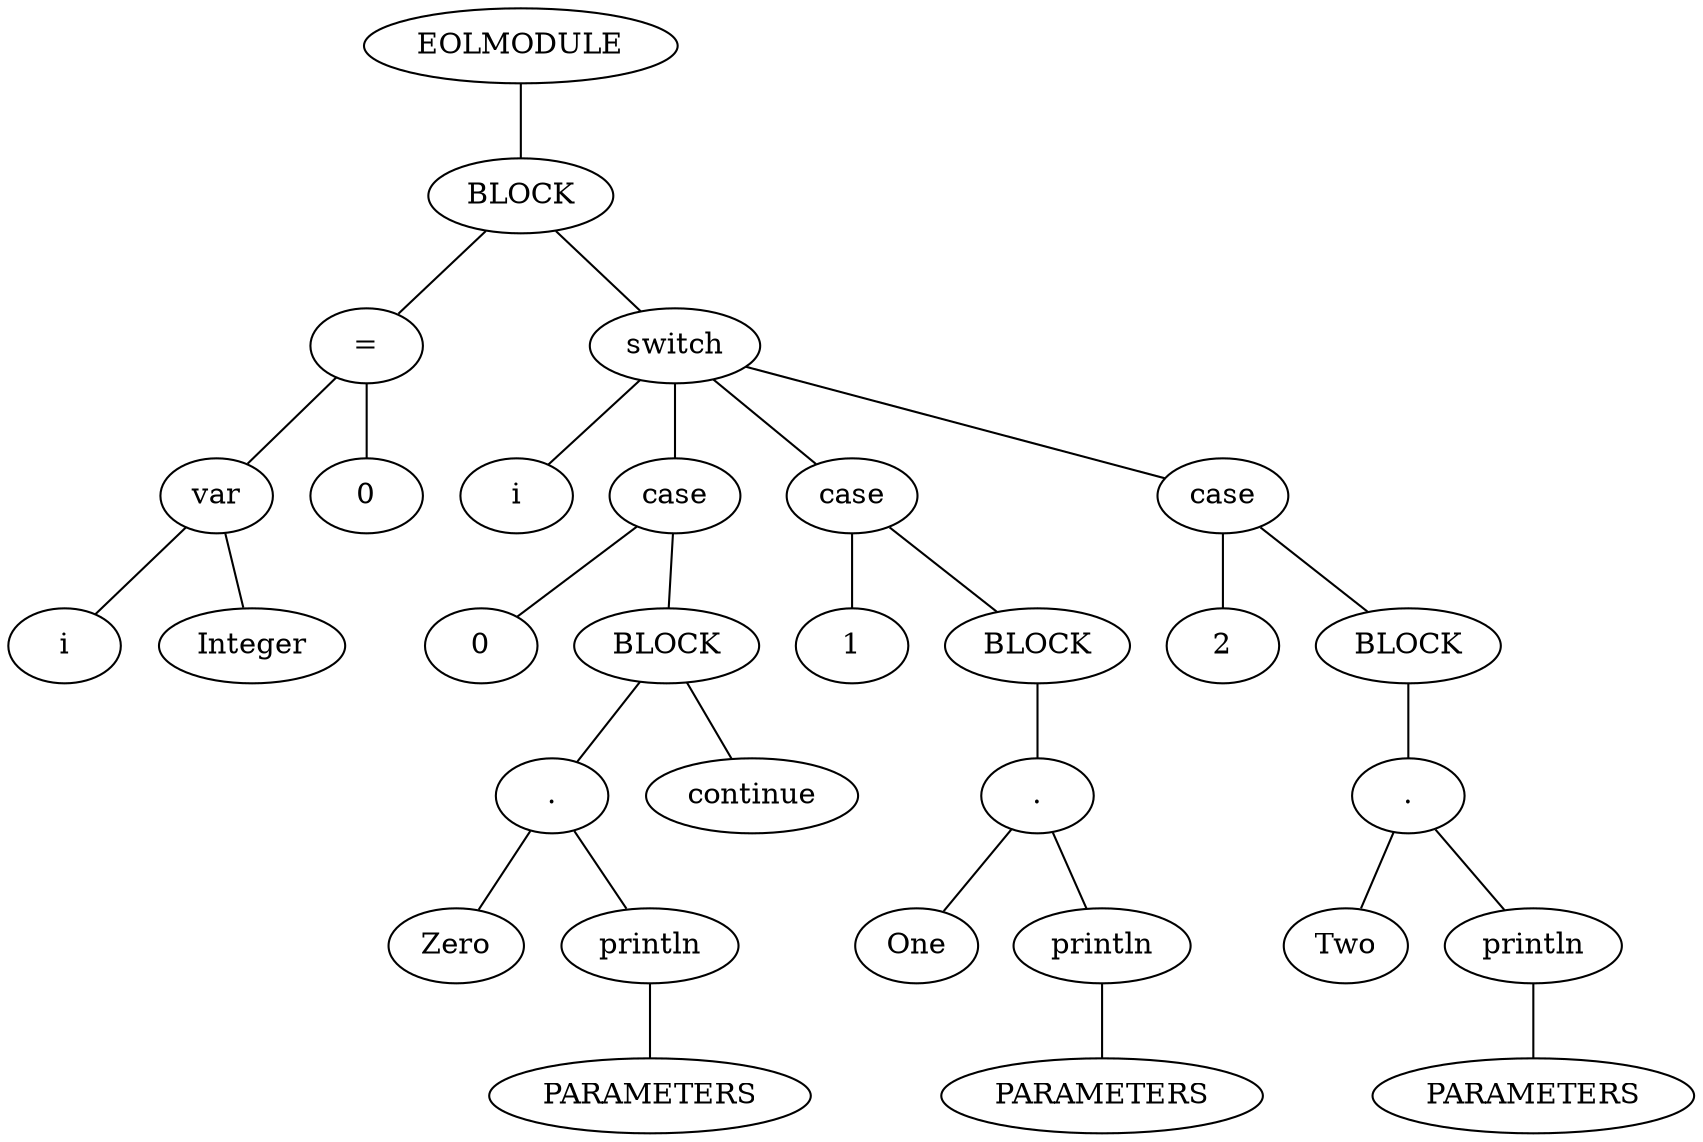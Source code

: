 graph AST {
0 [label="EOLMODULE",color=black,fontcolor=black,style=filled,fillcolor=white]
1 [label="BLOCK",color=black,fontcolor=black,style=filled,fillcolor=white]
0 -- 1
1 [label="BLOCK",color=black,fontcolor=black,style=filled,fillcolor=white]
2 [label="=",color=black,fontcolor=black,style=filled,fillcolor=white]
1 -- 2
2 [label="=",color=black,fontcolor=black,style=filled,fillcolor=white]
3 [label="var",color=black,fontcolor=black,style=filled,fillcolor=white]
2 -- 3
3 [label="var",color=black,fontcolor=black,style=filled,fillcolor=white]
4 [label="i",color=black,fontcolor=black,style=filled,fillcolor=white]
3 -- 4
4 [label="i",color=black,fontcolor=black,style=filled,fillcolor=white]
5 [label="Integer",color=black,fontcolor=black,style=filled,fillcolor=white]
3 -- 5
5 [label="Integer",color=black,fontcolor=black,style=filled,fillcolor=white]
6 [label="0",color=black,fontcolor=black,style=filled,fillcolor=white]
2 -- 6
6 [label="0",color=black,fontcolor=black,style=filled,fillcolor=white]
7 [label="switch",color=black,fontcolor=black,style=filled,fillcolor=white]
1 -- 7
7 [label="switch",color=black,fontcolor=black,style=filled,fillcolor=white]
8 [label="i",color=black,fontcolor=black,style=filled,fillcolor=white]
7 -- 8
8 [label="i",color=black,fontcolor=black,style=filled,fillcolor=white]
9 [label="case",color=black,fontcolor=black,style=filled,fillcolor=white]
7 -- 9
9 [label="case",color=black,fontcolor=black,style=filled,fillcolor=white]
10 [label="0",color=black,fontcolor=black,style=filled,fillcolor=white]
9 -- 10
10 [label="0",color=black,fontcolor=black,style=filled,fillcolor=white]
11 [label="BLOCK",color=black,fontcolor=black,style=filled,fillcolor=white]
9 -- 11
11 [label="BLOCK",color=black,fontcolor=black,style=filled,fillcolor=white]
12 [label=".",color=black,fontcolor=black,style=filled,fillcolor=white]
11 -- 12
12 [label=".",color=black,fontcolor=black,style=filled,fillcolor=white]
13 [label="Zero",color=black,fontcolor=black,style=filled,fillcolor=white]
12 -- 13
13 [label="Zero",color=black,fontcolor=black,style=filled,fillcolor=white]
14 [label="println",color=black,fontcolor=black,style=filled,fillcolor=white]
12 -- 14
14 [label="println",color=black,fontcolor=black,style=filled,fillcolor=white]
15 [label="PARAMETERS",color=black,fontcolor=black,style=filled,fillcolor=white]
14 -- 15
15 [label="PARAMETERS",color=black,fontcolor=black,style=filled,fillcolor=white]
16 [label="continue",color=black,fontcolor=black,style=filled,fillcolor=white]
11 -- 16
16 [label="continue",color=black,fontcolor=black,style=filled,fillcolor=white]
17 [label="case",color=black,fontcolor=black,style=filled,fillcolor=white]
7 -- 17
17 [label="case",color=black,fontcolor=black,style=filled,fillcolor=white]
18 [label="1",color=black,fontcolor=black,style=filled,fillcolor=white]
17 -- 18
18 [label="1",color=black,fontcolor=black,style=filled,fillcolor=white]
19 [label="BLOCK",color=black,fontcolor=black,style=filled,fillcolor=white]
17 -- 19
19 [label="BLOCK",color=black,fontcolor=black,style=filled,fillcolor=white]
20 [label=".",color=black,fontcolor=black,style=filled,fillcolor=white]
19 -- 20
20 [label=".",color=black,fontcolor=black,style=filled,fillcolor=white]
21 [label="One",color=black,fontcolor=black,style=filled,fillcolor=white]
20 -- 21
21 [label="One",color=black,fontcolor=black,style=filled,fillcolor=white]
22 [label="println",color=black,fontcolor=black,style=filled,fillcolor=white]
20 -- 22
22 [label="println",color=black,fontcolor=black,style=filled,fillcolor=white]
23 [label="PARAMETERS",color=black,fontcolor=black,style=filled,fillcolor=white]
22 -- 23
23 [label="PARAMETERS",color=black,fontcolor=black,style=filled,fillcolor=white]
24 [label="case",color=black,fontcolor=black,style=filled,fillcolor=white]
7 -- 24
24 [label="case",color=black,fontcolor=black,style=filled,fillcolor=white]
25 [label="2",color=black,fontcolor=black,style=filled,fillcolor=white]
24 -- 25
25 [label="2",color=black,fontcolor=black,style=filled,fillcolor=white]
26 [label="BLOCK",color=black,fontcolor=black,style=filled,fillcolor=white]
24 -- 26
26 [label="BLOCK",color=black,fontcolor=black,style=filled,fillcolor=white]
27 [label=".",color=black,fontcolor=black,style=filled,fillcolor=white]
26 -- 27
27 [label=".",color=black,fontcolor=black,style=filled,fillcolor=white]
28 [label="Two",color=black,fontcolor=black,style=filled,fillcolor=white]
27 -- 28
28 [label="Two",color=black,fontcolor=black,style=filled,fillcolor=white]
29 [label="println",color=black,fontcolor=black,style=filled,fillcolor=white]
27 -- 29
29 [label="println",color=black,fontcolor=black,style=filled,fillcolor=white]
30 [label="PARAMETERS",color=black,fontcolor=black,style=filled,fillcolor=white]
29 -- 30
30 [label="PARAMETERS",color=black,fontcolor=black,style=filled,fillcolor=white]
}
